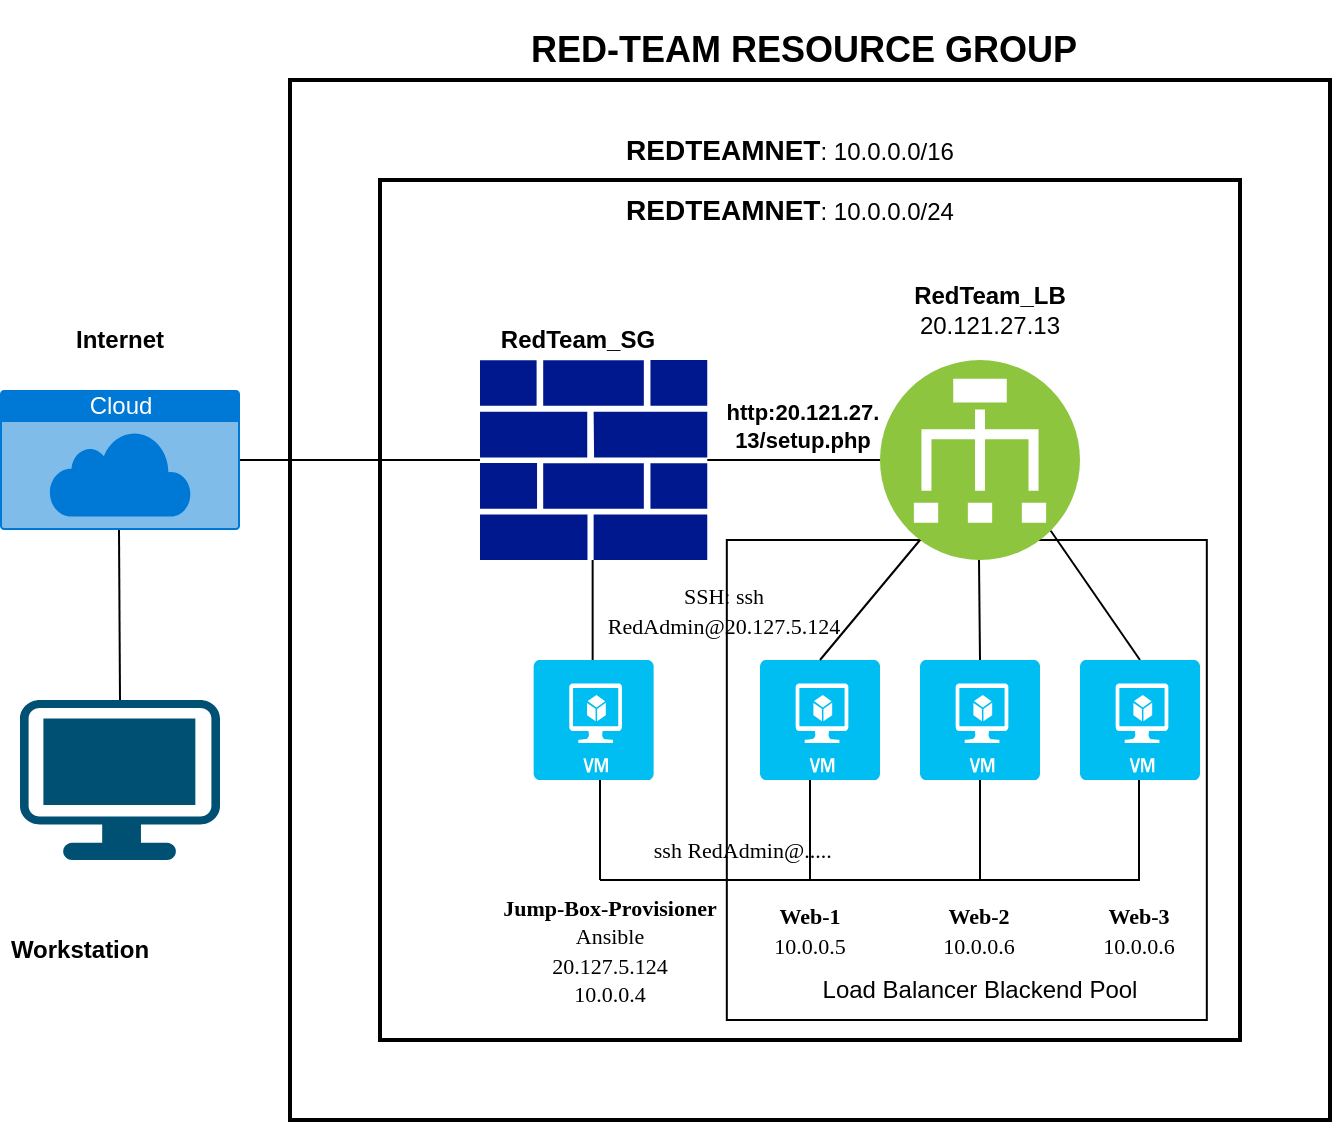 <mxfile version="16.2.4" type="device"><diagram id="5d6ugjYS-izVF1c9QHDL" name="Page-1"><mxGraphModel dx="709" dy="1851" grid="1" gridSize="10" guides="1" tooltips="1" connect="1" arrows="1" fold="1" page="1" pageScale="1" pageWidth="850" pageHeight="1100" math="0" shadow="0"><root><mxCell id="0"/><mxCell id="1" parent="0"/><mxCell id="4W3vvqr-f5OKG-d-BZzl-14" value="" style="whiteSpace=wrap;html=1;aspect=fixed;fontFamily=Times New Roman;fontSize=11;" vertex="1" parent="1"><mxGeometry x="383.41" y="180" width="240" height="240" as="geometry"/></mxCell><mxCell id="QYZvg2_eypef-YjbkmVb-1" value="Cloud" style="html=1;strokeColor=none;fillColor=#0079D6;labelPosition=center;verticalLabelPosition=middle;verticalAlign=top;align=center;fontSize=12;outlineConnect=0;spacingTop=-6;fontColor=#FFFFFF;sketch=0;shape=mxgraph.sitemap.cloud;" parent="1" vertex="1"><mxGeometry x="20" y="105" width="120" height="70" as="geometry"/></mxCell><mxCell id="QYZvg2_eypef-YjbkmVb-2" value="" style="endArrow=none;html=1;rounded=0;exitX=0.5;exitY=0;exitDx=0;exitDy=0;exitPerimeter=0;" parent="1" source="QYZvg2_eypef-YjbkmVb-3" edge="1"><mxGeometry width="50" height="50" relative="1" as="geometry"><mxPoint x="79.5" y="255" as="sourcePoint"/><mxPoint x="79.5" y="175" as="targetPoint"/></mxGeometry></mxCell><mxCell id="QYZvg2_eypef-YjbkmVb-3" value="" style="points=[[0.03,0.03,0],[0.5,0,0],[0.97,0.03,0],[1,0.4,0],[0.97,0.745,0],[0.5,1,0],[0.03,0.745,0],[0,0.4,0]];verticalLabelPosition=bottom;sketch=0;html=1;verticalAlign=top;aspect=fixed;align=center;pointerEvents=1;shape=mxgraph.cisco19.workstation;fillColor=#005073;strokeColor=none;" parent="1" vertex="1"><mxGeometry x="30" y="260" width="100" height="80" as="geometry"/></mxCell><mxCell id="QYZvg2_eypef-YjbkmVb-5" value="" style="endArrow=none;html=1;rounded=0;entryX=0;entryY=0.5;entryDx=0;entryDy=0;entryPerimeter=0;exitX=1;exitY=0.5;exitDx=0;exitDy=0;exitPerimeter=0;" parent="1" source="QYZvg2_eypef-YjbkmVb-1" target="QYZvg2_eypef-YjbkmVb-9" edge="1"><mxGeometry width="50" height="50" relative="1" as="geometry"><mxPoint x="150" y="139.5" as="sourcePoint"/><mxPoint x="250" y="139.5" as="targetPoint"/></mxGeometry></mxCell><mxCell id="QYZvg2_eypef-YjbkmVb-6" value="" style="whiteSpace=wrap;html=1;aspect=fixed;fillColor=none;strokeWidth=2;" parent="1" vertex="1"><mxGeometry x="165" y="-50" width="520" height="520" as="geometry"/></mxCell><mxCell id="QYZvg2_eypef-YjbkmVb-7" value="" style="whiteSpace=wrap;html=1;aspect=fixed;fillColor=none;strokeWidth=2;" parent="1" vertex="1"><mxGeometry x="210" width="430" height="430" as="geometry"/></mxCell><mxCell id="QYZvg2_eypef-YjbkmVb-9" value="" style="sketch=0;aspect=fixed;pointerEvents=1;shadow=0;dashed=0;html=1;strokeColor=none;labelPosition=center;verticalLabelPosition=bottom;verticalAlign=top;align=center;fillColor=#00188D;shape=mxgraph.mscae.enterprise.firewall" parent="1" vertex="1"><mxGeometry x="260" y="90" width="113.63" height="100" as="geometry"/></mxCell><mxCell id="QYZvg2_eypef-YjbkmVb-11" value="" style="aspect=fixed;perimeter=ellipsePerimeter;html=1;align=center;shadow=0;dashed=0;fontColor=#4277BB;labelBackgroundColor=#ffffff;fontSize=12;spacingTop=3;image;image=img/lib/ibm/vpc/LoadBalancer.svg;strokeWidth=2;fillColor=none;" parent="1" vertex="1"><mxGeometry x="460" y="90" width="100" height="100" as="geometry"/></mxCell><mxCell id="QYZvg2_eypef-YjbkmVb-12" value="" style="endArrow=none;html=1;rounded=0;entryX=0;entryY=0.5;entryDx=0;entryDy=0;exitX=1;exitY=0.5;exitDx=0;exitDy=0;exitPerimeter=0;" parent="1" source="QYZvg2_eypef-YjbkmVb-9" target="QYZvg2_eypef-YjbkmVb-11" edge="1"><mxGeometry width="50" height="50" relative="1" as="geometry"><mxPoint x="383.63" y="140" as="sourcePoint"/><mxPoint x="433.63" y="90" as="targetPoint"/></mxGeometry></mxCell><mxCell id="QYZvg2_eypef-YjbkmVb-16" value="" style="verticalLabelPosition=bottom;html=1;verticalAlign=top;align=center;strokeColor=none;fillColor=#00BEF2;shape=mxgraph.azure.virtual_machine;" parent="1" vertex="1"><mxGeometry x="400" y="240" width="60" height="60" as="geometry"/></mxCell><mxCell id="QYZvg2_eypef-YjbkmVb-19" value="" style="endArrow=none;html=1;rounded=0;" parent="1" edge="1"><mxGeometry width="50" height="50" relative="1" as="geometry"><mxPoint x="430" y="240" as="sourcePoint"/><mxPoint x="480" y="180" as="targetPoint"/></mxGeometry></mxCell><mxCell id="QYZvg2_eypef-YjbkmVb-20" value="" style="endArrow=none;html=1;rounded=0;" parent="1" edge="1"><mxGeometry width="50" height="50" relative="1" as="geometry"><mxPoint x="510" y="240" as="sourcePoint"/><mxPoint x="509.5" y="190" as="targetPoint"/></mxGeometry></mxCell><mxCell id="QYZvg2_eypef-YjbkmVb-21" value="" style="endArrow=none;html=1;rounded=0;entryX=1;entryY=1;entryDx=0;entryDy=0;" parent="1" target="QYZvg2_eypef-YjbkmVb-11" edge="1"><mxGeometry width="50" height="50" relative="1" as="geometry"><mxPoint x="590" y="240" as="sourcePoint"/><mxPoint x="640" y="190" as="targetPoint"/></mxGeometry></mxCell><mxCell id="QYZvg2_eypef-YjbkmVb-23" value="" style="verticalLabelPosition=bottom;html=1;verticalAlign=top;align=center;strokeColor=none;fillColor=#00BEF2;shape=mxgraph.azure.virtual_machine;" parent="1" vertex="1"><mxGeometry x="480" y="240" width="60" height="60" as="geometry"/></mxCell><mxCell id="QYZvg2_eypef-YjbkmVb-24" value="" style="verticalLabelPosition=bottom;html=1;verticalAlign=top;align=center;strokeColor=none;fillColor=#00BEF2;shape=mxgraph.azure.virtual_machine;" parent="1" vertex="1"><mxGeometry x="560" y="240" width="60" height="60" as="geometry"/></mxCell><mxCell id="QYZvg2_eypef-YjbkmVb-25" value="" style="endArrow=none;html=1;rounded=0;" parent="1" edge="1"><mxGeometry width="50" height="50" relative="1" as="geometry"><mxPoint x="425" y="350" as="sourcePoint"/><mxPoint x="425" y="300" as="targetPoint"/></mxGeometry></mxCell><mxCell id="QYZvg2_eypef-YjbkmVb-26" value="" style="endArrow=none;html=1;rounded=0;" parent="1" edge="1"><mxGeometry width="50" height="50" relative="1" as="geometry"><mxPoint x="510" y="350" as="sourcePoint"/><mxPoint x="510" y="300" as="targetPoint"/></mxGeometry></mxCell><mxCell id="QYZvg2_eypef-YjbkmVb-27" value="" style="endArrow=none;html=1;rounded=0;" parent="1" edge="1"><mxGeometry width="50" height="50" relative="1" as="geometry"><mxPoint x="589.5" y="350" as="sourcePoint"/><mxPoint x="589.5" y="300" as="targetPoint"/></mxGeometry></mxCell><mxCell id="QYZvg2_eypef-YjbkmVb-28" value="" style="endArrow=none;html=1;rounded=0;" parent="1" edge="1"><mxGeometry width="50" height="50" relative="1" as="geometry"><mxPoint x="320" y="350" as="sourcePoint"/><mxPoint x="590" y="350" as="targetPoint"/></mxGeometry></mxCell><mxCell id="QYZvg2_eypef-YjbkmVb-31" value="" style="endArrow=none;html=1;rounded=0;" parent="1" edge="1"><mxGeometry width="50" height="50" relative="1" as="geometry"><mxPoint x="320" y="350" as="sourcePoint"/><mxPoint x="320" y="300" as="targetPoint"/></mxGeometry></mxCell><mxCell id="QYZvg2_eypef-YjbkmVb-32" value="" style="verticalLabelPosition=bottom;html=1;verticalAlign=top;align=center;strokeColor=none;fillColor=#00BEF2;shape=mxgraph.azure.virtual_machine;" parent="1" vertex="1"><mxGeometry x="286.82" y="240" width="60" height="60" as="geometry"/></mxCell><mxCell id="QYZvg2_eypef-YjbkmVb-33" value="" style="endArrow=none;html=1;rounded=0;" parent="1" edge="1"><mxGeometry width="50" height="50" relative="1" as="geometry"><mxPoint x="316.32" y="240" as="sourcePoint"/><mxPoint x="316.32" y="190" as="targetPoint"/></mxGeometry></mxCell><mxCell id="QYZvg2_eypef-YjbkmVb-34" value="&lt;b&gt;Internet&lt;/b&gt;" style="text;html=1;strokeColor=none;fillColor=none;align=center;verticalAlign=middle;whiteSpace=wrap;rounded=0;" parent="1" vertex="1"><mxGeometry x="50" y="65" width="60" height="30" as="geometry"/></mxCell><mxCell id="QYZvg2_eypef-YjbkmVb-36" value="&lt;b&gt;Workstation&lt;/b&gt;" style="text;html=1;strokeColor=none;fillColor=none;align=center;verticalAlign=middle;whiteSpace=wrap;rounded=0;" parent="1" vertex="1"><mxGeometry x="30" y="370" width="60" height="30" as="geometry"/></mxCell><mxCell id="4W3vvqr-f5OKG-d-BZzl-1" value="&lt;div align=&quot;center&quot;&gt;&lt;p&gt;&lt;font style=&quot;font-size: 11px&quot; face=&quot;Times New Roman&quot;&gt;SSH: ssh RedAdmin@20.127.5.124&lt;/font&gt;&lt;/p&gt;&lt;/div&gt;" style="text;html=1;strokeColor=none;fillColor=none;align=center;verticalAlign=middle;whiteSpace=wrap;rounded=0;" vertex="1" parent="1"><mxGeometry x="346.82" y="190" width="70" height="50" as="geometry"/></mxCell><mxCell id="4W3vvqr-f5OKG-d-BZzl-5" value="&lt;div align=&quot;center&quot;&gt;&lt;b&gt;RedTeam_LB&lt;/b&gt;&lt;/div&gt;&lt;div align=&quot;center&quot;&gt;20.121.27.13&lt;/div&gt;" style="text;html=1;strokeColor=none;fillColor=none;align=center;verticalAlign=middle;whiteSpace=wrap;rounded=0;" vertex="1" parent="1"><mxGeometry x="450" y="40" width="130" height="50" as="geometry"/></mxCell><mxCell id="4W3vvqr-f5OKG-d-BZzl-6" value="&lt;b&gt;RedTeam_SG&lt;/b&gt;" style="text;html=1;strokeColor=none;fillColor=none;align=center;verticalAlign=middle;whiteSpace=wrap;rounded=0;" vertex="1" parent="1"><mxGeometry x="243.63" y="55" width="130" height="50" as="geometry"/></mxCell><mxCell id="4W3vvqr-f5OKG-d-BZzl-7" value="&lt;div&gt;&lt;font style=&quot;font-size: 11px&quot;&gt;&lt;b&gt;http:20.121.27.&lt;/b&gt;&lt;/font&gt;&lt;/div&gt;&lt;div&gt;&lt;font style=&quot;font-size: 11px&quot;&gt;&lt;b&gt;13/setup.php&lt;/b&gt;&lt;/font&gt;&lt;/div&gt;&lt;font style=&quot;font-size: 11px&quot;&gt;&lt;b&gt;&lt;br&gt;&lt;/b&gt;&lt;/font&gt;" style="text;html=1;strokeColor=none;fillColor=none;align=center;verticalAlign=middle;whiteSpace=wrap;rounded=0;" vertex="1" parent="1"><mxGeometry x="370" y="105" width="103.18" height="50" as="geometry"/></mxCell><mxCell id="4W3vvqr-f5OKG-d-BZzl-8" value="&lt;div&gt;&lt;font style=&quot;font-size: 11px&quot; face=&quot;Times New Roman&quot;&gt;&lt;b&gt;Jump-Box-Provisioner&lt;/b&gt;&lt;/font&gt;&lt;/div&gt;&lt;div&gt;&lt;font style=&quot;font-size: 11px&quot; face=&quot;Times New Roman&quot;&gt;Ansible&lt;/font&gt;&lt;/div&gt;&lt;div&gt;&lt;font style=&quot;font-size: 11px&quot; face=&quot;Times New Roman&quot;&gt;20.127.5.124&lt;br&gt;10.0.0.4&lt;br&gt;&lt;/font&gt;&lt;/div&gt;" style="text;html=1;strokeColor=none;fillColor=none;align=center;verticalAlign=middle;whiteSpace=wrap;rounded=0;" vertex="1" parent="1"><mxGeometry x="235.23" y="360" width="179.77" height="50" as="geometry"/></mxCell><mxCell id="4W3vvqr-f5OKG-d-BZzl-9" value="&lt;div&gt;&lt;font style=&quot;font-size: 11px&quot; face=&quot;Times New Roman&quot;&gt;&lt;b&gt;Web-1&lt;/b&gt;&lt;/font&gt;&lt;/div&gt;&lt;div&gt;&lt;font style=&quot;font-size: 11px&quot; face=&quot;Times New Roman&quot;&gt;10.0.0.5&lt;br&gt;&lt;/font&gt;&lt;/div&gt;" style="text;html=1;strokeColor=none;fillColor=none;align=center;verticalAlign=middle;whiteSpace=wrap;rounded=0;" vertex="1" parent="1"><mxGeometry x="385" y="350" width="79.89" height="50" as="geometry"/></mxCell><mxCell id="4W3vvqr-f5OKG-d-BZzl-10" value="&lt;div&gt;&lt;font style=&quot;font-size: 11px&quot; face=&quot;Times New Roman&quot;&gt;&lt;b&gt;Web-2&lt;/b&gt;&lt;/font&gt;&lt;/div&gt;&lt;div&gt;&lt;font style=&quot;font-size: 11px&quot; face=&quot;Times New Roman&quot;&gt;10.0.0.6&lt;/font&gt;&lt;/div&gt;" style="text;html=1;strokeColor=none;fillColor=none;align=center;verticalAlign=middle;whiteSpace=wrap;rounded=0;" vertex="1" parent="1"><mxGeometry x="463.41" y="350" width="93.18" height="50" as="geometry"/></mxCell><mxCell id="4W3vvqr-f5OKG-d-BZzl-11" value="&lt;div&gt;&lt;font style=&quot;font-size: 11px&quot; face=&quot;Times New Roman&quot;&gt;&lt;b&gt;Web-3&lt;/b&gt;&lt;/font&gt;&lt;/div&gt;&lt;div&gt;&lt;font style=&quot;font-size: 11px&quot; face=&quot;Times New Roman&quot;&gt;10.0.0.6&lt;/font&gt;&lt;/div&gt;" style="text;html=1;strokeColor=none;fillColor=none;align=center;verticalAlign=middle;whiteSpace=wrap;rounded=0;" vertex="1" parent="1"><mxGeometry x="556.59" y="350" width="65" height="50" as="geometry"/></mxCell><mxCell id="4W3vvqr-f5OKG-d-BZzl-12" value="Load Balancer Blackend Pool" style="text;html=1;strokeColor=none;fillColor=none;align=center;verticalAlign=middle;whiteSpace=wrap;rounded=0;" vertex="1" parent="1"><mxGeometry x="415" y="380" width="190" height="50" as="geometry"/></mxCell><mxCell id="4W3vvqr-f5OKG-d-BZzl-16" value="&lt;font style=&quot;font-size: 18px&quot;&gt;&lt;b&gt;RED-TEAM RESOURCE GROUP&lt;/b&gt;&lt;/font&gt;" style="text;html=1;strokeColor=none;fillColor=none;align=center;verticalAlign=middle;whiteSpace=wrap;rounded=0;" vertex="1" parent="1"><mxGeometry x="271.59" y="-90" width="300" height="50" as="geometry"/></mxCell><mxCell id="4W3vvqr-f5OKG-d-BZzl-18" value="&lt;font style=&quot;font-size: 14px&quot;&gt;&lt;b&gt;REDTEAMNET&lt;/b&gt;&lt;/font&gt;: 10.0.0.0/16" style="text;html=1;strokeColor=none;fillColor=none;align=center;verticalAlign=middle;whiteSpace=wrap;rounded=0;" vertex="1" parent="1"><mxGeometry x="320.0" y="-40" width="190" height="50" as="geometry"/></mxCell><mxCell id="4W3vvqr-f5OKG-d-BZzl-19" value="&lt;font style=&quot;font-size: 14px&quot;&gt;&lt;b&gt;REDTEAMNET&lt;/b&gt;&lt;/font&gt;: 10.0.0.0/24" style="text;html=1;strokeColor=none;fillColor=none;align=center;verticalAlign=middle;whiteSpace=wrap;rounded=0;" vertex="1" parent="1"><mxGeometry x="320.0" y="-10" width="190" height="50" as="geometry"/></mxCell><mxCell id="4W3vvqr-f5OKG-d-BZzl-20" value="&lt;div align=&quot;center&quot;&gt;&lt;p&gt;&lt;font style=&quot;font-size: 11px&quot; face=&quot;Times New Roman&quot;&gt;&amp;nbsp;ssh RedAdmin@.....&lt;/font&gt;&lt;/p&gt;&lt;/div&gt;" style="text;html=1;strokeColor=none;fillColor=none;align=center;verticalAlign=middle;whiteSpace=wrap;rounded=0;" vertex="1" parent="1"><mxGeometry x="330" y="320" width="120" height="30" as="geometry"/></mxCell></root></mxGraphModel></diagram></mxfile>